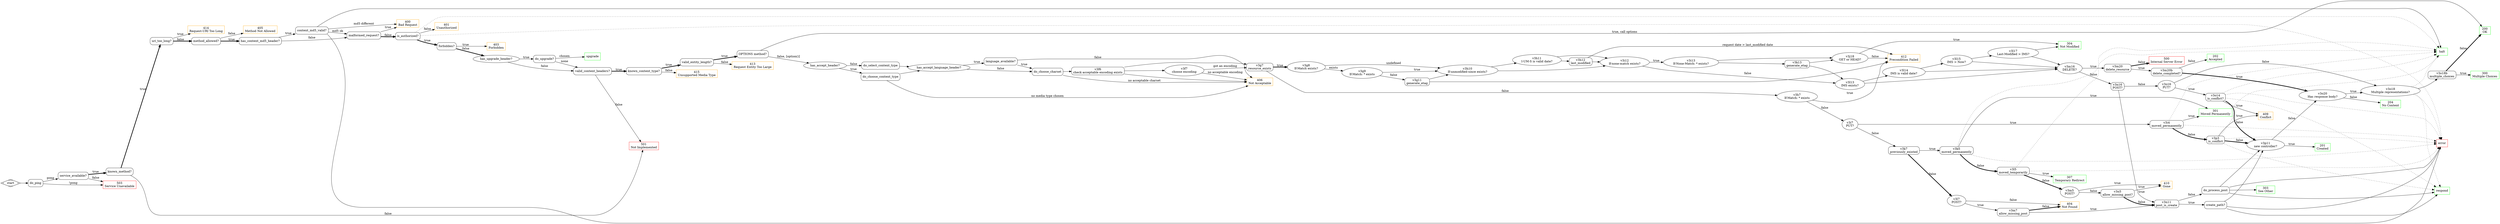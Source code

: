 
digraph ControllerFSM {
    //splines=ortho;
    
    graph [center=start rankdir=LR ]
    node [shape=box style=rounded];

    
    subgraph _cluster_500_responses {
        node [shape=rect style=solid color=red];
        error 500 501 503;
    };

    subgraph _cluster_400_responses {
        node [shape=rect style=solid color=orange];
        400 401 403 404 405 406 409 410 412 413 414 415;
    };

    subgraph _cluster_200_300_results {
        node [shape=rect style=solid color=green];
        200 201 202 204 300 301 303 304 307;
    };

    subgraph _cluster_answer {
        node [shape=rect style=solid color=green];
        halt upgrade respond
    };

    start [shape=Mdiamond]; 
    start -> do_ping;

    do_ping -> "service_available?" [label = "pong"];
    do_ping -> 503 [label="!pong"];
    
    "service_available?" -> "known_method?" [label="true" penwidth=3];
    "service_available?" -> 503 [label="false"];

    "known_method?" -> "uri_too_long?" [label="true" penwidth=3];
    "known_method?" -> 501 [label="false"];

    "uri_too_long?" -> "method_allowed?" [label="false" penwidth=3];
    "uri_too_long?" -> 414 [label="true"];

    "method_allowed?" -> "has_content_md5_header?" [label="true" penwidth=3]; 
    "method_allowed?" -> 405 [label="false"]; 

    "has_content_md5_header?" -> "content_md5_valid?" [label=true];
    "has_content_md5_header?" -> "malformed_request?" [label=false];

    "content_md5_valid?" -> "malformed_request?" [label="md5 ok"];
    "content_md5_valid?" -> 400 [label="md5 different"];
    "content_md5_valid?" -> error;
    "content_md5_valid?" -> halt;

    "malformed_request?" -> 400 [label=true];
    "malformed_request?" -> "is_authorized?" [label=false penwidth=3];
    
    "is_authorized?" -> "forbidden?" [label="true" penwidth=3];
    "is_authorized?" -> 401 [label="false"];
    "is_authorized?" -> error [style="dotted"];
    "is_authorized?" -> halt [style="dotted"];

    "forbidden?" -> 403 [label="true"];
    "forbidden?" -> "has_upgrade_header?" [label="false" penwidth=3];

    "has_upgrade_header?" [shape=oval];
    "has_upgrade_header?" -> "do_upgrade?" [label=true];
    "has_upgrade_header?" -> "valid_content_headers?" [label=false];
    
    "do_upgrade?" -> upgrade [label="chosen"];
    "do_upgrade?" -> "valid_content_headers?" [label="none"];
    
    "valid_content_headers?" -> "known_content_type?" [label="true" penwidth=3];
    "valid_content_headers?" -> 501 [label="false"];

    "known_content_type?" -> "valid_entity_length?" [label="true" penwidth=3];
    "known_content_type?" -> 415 [label="false"];

    "valid_entity_length?" -> "OPTIONS method?" [label="true" penwidth=3];
    "valid_entity_length?" -> 413 [label="false"];

    "OPTIONS method?" -> 200 [label="true, call options"];
    "OPTIONS method?" -> "has_accept_header?" [label="false, [option()]"];

    "has_accept_header?" [shape=oval];
    "has_accept_header?" -> "do_select_content_type" [label=false];
    "has_accept_header?" -> "do_choose_content_type" [label=true];

    "do_select_content_type" -> "has_accept_language_header?";

    do_choose_content_type -> "has_accept_language_header?";
    do_choose_content_type -> 406 [label="no media type chosen"];

    "has_accept_language_header?" [shape=oval];
    "has_accept_language_header?" -> do_choose_charset [label="false"];
    "has_accept_language_header?" -> "language_available?" [label="true"];
 
    "language_available?" -> do_choose_charset [label="true"];
    "language_available?" -> 406 [label="false"];

    do_choose_charset -> v3f6;
    do_choose_charset -> 406 [label="no acceptable charset"];
    
    v3f6 [label="v3f6\ncheck acceptable encoding exists"];
    v3f6 -> v3g7 ;
    v3f6 -> v3f7;
    v3f6 -> 406;

    v3f7 [label="v3f7\nchoose encoding" shape=oval];
    v3f7 -> v3g7 [label="got an encoding"];
    v3f7 -> 406 [label="no acceptable encoding"];
 
    v3g7 [label="v3g7\nresource_exists"]
    v3g7 -> v3g8 [label="true" penwidth=3];
    v3g7 -> v3h7 [label="false"];

    v3g8 [label="v3g8\nIf-Match exists?" shape=oval];
    v3g8 -> v3g9 [label=exists];
    v3g8 -> v3h10 [label=undefined];

    v3g9 [label="v3g9\nIf-Match: * exists" shape=oval];
    v3g9 -> v3h10 [label=true];
    v3g9 -> v3g11 [label=false];

    v3g11 [label="v3g11\ngenerate_etag"]
    v3g11 -> v3h10;
    v3g11 -> 412;

    v3h7 [label="v3h7\nIf-Match: * exists" shape=oval];
    v3h7 -> 412 [label=true];
    v3h7 -> v3i7 [label=false];

    v3h10 [label="v3h10\nIf-unmodified-since exists?" shape=oval];
    v3h10 -> v3i12;
    v3h10 -> v3h11;
    
    v3h11 [label="v3h11\nI-UM-S is valid date?" shape=oval];
    v3h11 -> v3i12;
    v3h11 -> v3h12;

    v3h12 [label="v3h12\nlast_modified"];
    v3h12 -> v3i12;
    v3h12 -> 412 [label="request date > last_modified date"];

    v3i4 [label="v3i4\nmoved_permanently"];
    v3i4 -> v3p3 [label="false" penwidth=3];
    v3i4 -> 301 [label="true"];
    v3i4 -> error [style=dotted]; 
    v3i4 -> halt [style=dotted]; 
    
    v3i7 [label="v3i7\nPUT?" shape=oval]
    v3i7 -> v3i4 [label="true"];
    v3i7 -> v3k7 [label="false"];

    v3i12 [label="v3i12\nIf-none-match exists?" shape=oval];
    v3i12 -> v3l13 [label="false"];
    v3i12 -> v3i13 [label="true"];

    v3i13 [label="v3i13\nIf-None-Match: * exists?" shape=oval];
    v3i13 -> v3j18;
    v3i13 -> v3k13;
 
    v3j18 [label="v3j18\nGET or HEAD?" shape=oval];
    v3j18 -> 304 [label=true];
    v3j18 -> 412 [label=false];

    v3k5 [label="v3k5\nmoved_permanently"];
    v3k5 -> v3l5 [label="false" penwidth=3];
    v3k5 -> 301 [label="true"];
    v3k5 -> error [style=dotted];
    v3k5 -> halt [style=dotted];

    v3k7 [label="v3k7\npreviously_existed"];
    v3k7 -> v3k5 [label="true"];
    v3k7 -> v3l7 [label="false" penwidth=3];

    v3k13 [label="v3k13\ngenerate_etag"];
    v3k13 -> v3l13;
    v3k13 -> v3j18;

    v3l5 [label="v3l5\nmoved_temporarily"]
    v3l5 -> v3m5 [label="false" penwidth=3];
    v3l5 -> 307 [label="true"];
    v3l5 -> error [style=dotted];
    v3l5 -> halt [style=dotted];

    v3l7 [label="v3l7\nPOST?" shape=oval];
    v3l7 -> v3m7 [label=true];
    v3l7 -> 404 [label=false];

    v3l13 [label="v3l13\nIMS exists?" shape=oval];
    v3l13 -> v3m16;
    v3l13 -> v3l14;

    v3l14 [label="v3l14\nIMS is valid date?" shape=oval];
    v3l14 -> v3m16;
    v3l14 -> v3l15;

    v3l15 [label="v3l15\nIMS > Now?" shape=oval];
    v3l15 -> v3m16;
    v3l15 -> v3l17;

    v3l17 [label="v3l17\nLast-Modified > IMS?" shape=oval];
    v3l17 -> v3m16;
    v3l17 -> 304;

    v3m5 [label="v3m5\nPOST?" shape=oval];
    v3m5 -> 410 [label=true];
    v3m5 -> v3n5 [label=false]; 
    
    v3m7 [label="v3m7\nallow_missing_post"];
    v3m7 -> v3n11 [label="true"];
    v3m7 -> 404 [label="false" penwidth=3];
 
    v3m16 [label="v3m16\nDELETE?" shape=oval];
    v3m16 -> v3m20 [label=true];
    v3m16 -> v3n16 [label=false];
    
    v3m20 [label="v3m20\ndelete_resource"]
    v3m20 -> v3m20b [label=true];
    v3m20 -> 500 [label=false penwidth=3];

    v3m20b [label="v3m20b\ndelete_completed?"];
    v3m20b -> 202 [label=false];
    v3m20b -> v3o20 [label=true penwidth=3];

    v3n5 [label="v3n5\nallow_missing_post?"]
    v3n5 -> v3n11 [label=false penwidth=3];
    v3n5 -> 410 [label=true];
    
    v3n11 [label="v3n11\npost_is_create"];
    v3n11 -> "create_path?" [label=true];
    v3n11 -> do_process_post [label=false];

    "create_path?" -> v3p11;
    "create_path?" -> respond;
    "create_path?" -> error;

    do_process_post -> v3p11;
    do_process_post -> 303;
    do_process_post -> respond;
    do_process_post -> error;
    
    v3n16 [label="v3n16\nPOST?"];
    v3n16 -> v3n11 [label=true];
    v3n16 -> v3o16 [label=false];

    v3o14 [label="v3o14\nis_conflict?"];
    v3o14 -> 409 [label="true"];
    v3o14 -> v3p11 [label="false" penwidth=3];
    v3o14 -> respond [style=dotted];
    v3o14 -> halt [style=dotted];
    v3o14 -> error [style=dotted];

    v3o16 [label="v3o16\nPUT?" shape=oval];
    v3o16 -> v3o14 [label=true];
    v3o16 -> v3o18 [label=false];

    v3o18 [label="v3o18\nMultiple representations?" shape=oval];
    v3o18 -> v3o18b;
    v3o18 -> error [style=dotted];
    v3o18 -> halt [style=dotted];
    v3o18 -> respond [style=dotted];
    
    v3o18b [label="v3o18b\nmultiple_choices"];
    v3o18b -> 200 [label="false" penwidth=3];
    v3o18b -> 300 [label="true"];

    v3o20 [label="v3o20\nHas response body?" shape=oval];
    v3o20 -> v3o18 [label="true"];
    v3o20 -> 204 [label="false"];

    v3p3 [label="v3p3\nis_conflict"];
    v3p3 -> v3p11 [label="false" penwidth=3];
    v3p3 -> 409 [label="true"];
    v3p3 -> respond [style=dotted];
    v3p3 -> halt [style=dotted];
    v3p3 -> error [style=dotted];
    
    v3p11 [label="v3p11\nnew controller?" shape=oval];
    v3p11 -> 201 [label=true];
    v3p11 -> v3o20 [label=false];

    200 [label="200\nOK"];
    201 [label="201\nCreated"];
    202 [label="202\nAccepted"];
    204 [label="204\nNo Content"];

    300 [label="300\nMultiple Choices"];
    301 [label="301\nMoved Permanently"];
    303 [label="303\nSee Other"];
    304 [label="304\nNot Modified"];
    307 [label="307\nTemporary Redirect"];

    400 [label="400\nBad Request"];
    401 [label="401\nUnauthorized"];
    403 [label="403\nForbidden"];
    404 [label="404\nNot Found"];
    405 [label="405\nMethod Not Allowed"];
    406 [label="406\nNot Acceptable"];
    409 [label="409\nConflict"];
    410 [label="410\nGone"];
    412 [label="412\nPrecondition Failed"];
    413 [label="413\nRequest Entity Too Large"]
    414 [label="414\nRequest-URI Too Long"];
    415 [label="415\nUnsupported Media Type"];

    500 [label="500\nInternal Server Error"];
    501 [label="501\nNot Implemented"];
    503 [label="503\nService Unavailable"];       
}
